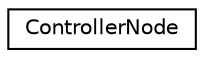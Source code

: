 digraph "Graphical Class Hierarchy"
{
 // LATEX_PDF_SIZE
  edge [fontname="Helvetica",fontsize="10",labelfontname="Helvetica",labelfontsize="10"];
  node [fontname="Helvetica",fontsize="10",shape=record];
  rankdir="LR";
  Node0 [label="ControllerNode",height=0.2,width=0.4,color="black", fillcolor="white", style="filled",URL="$classControllerNode.html",tooltip=" "];
}

